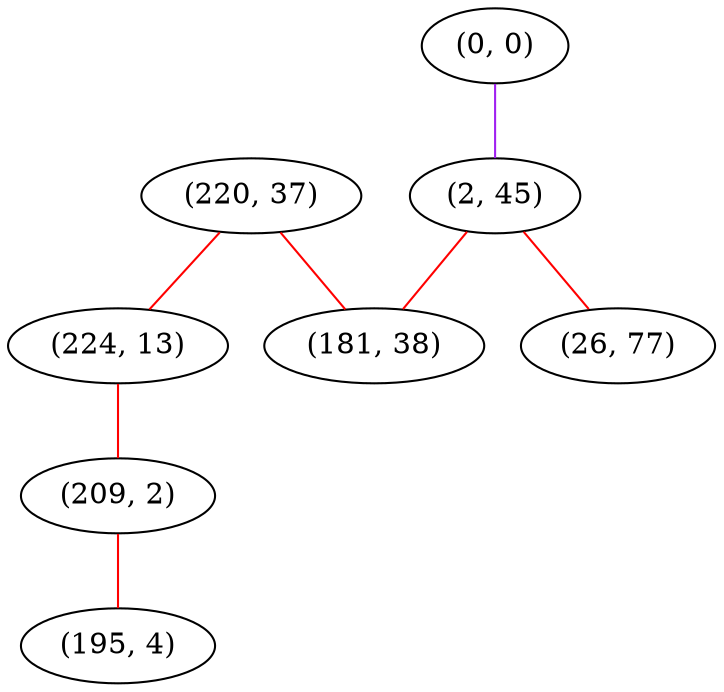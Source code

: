 graph "" {
"(220, 37)";
"(0, 0)";
"(224, 13)";
"(209, 2)";
"(2, 45)";
"(181, 38)";
"(26, 77)";
"(195, 4)";
"(220, 37)" -- "(181, 38)"  [color=red, key=0, weight=1];
"(220, 37)" -- "(224, 13)"  [color=red, key=0, weight=1];
"(0, 0)" -- "(2, 45)"  [color=purple, key=0, weight=4];
"(224, 13)" -- "(209, 2)"  [color=red, key=0, weight=1];
"(209, 2)" -- "(195, 4)"  [color=red, key=0, weight=1];
"(2, 45)" -- "(181, 38)"  [color=red, key=0, weight=1];
"(2, 45)" -- "(26, 77)"  [color=red, key=0, weight=1];
}
